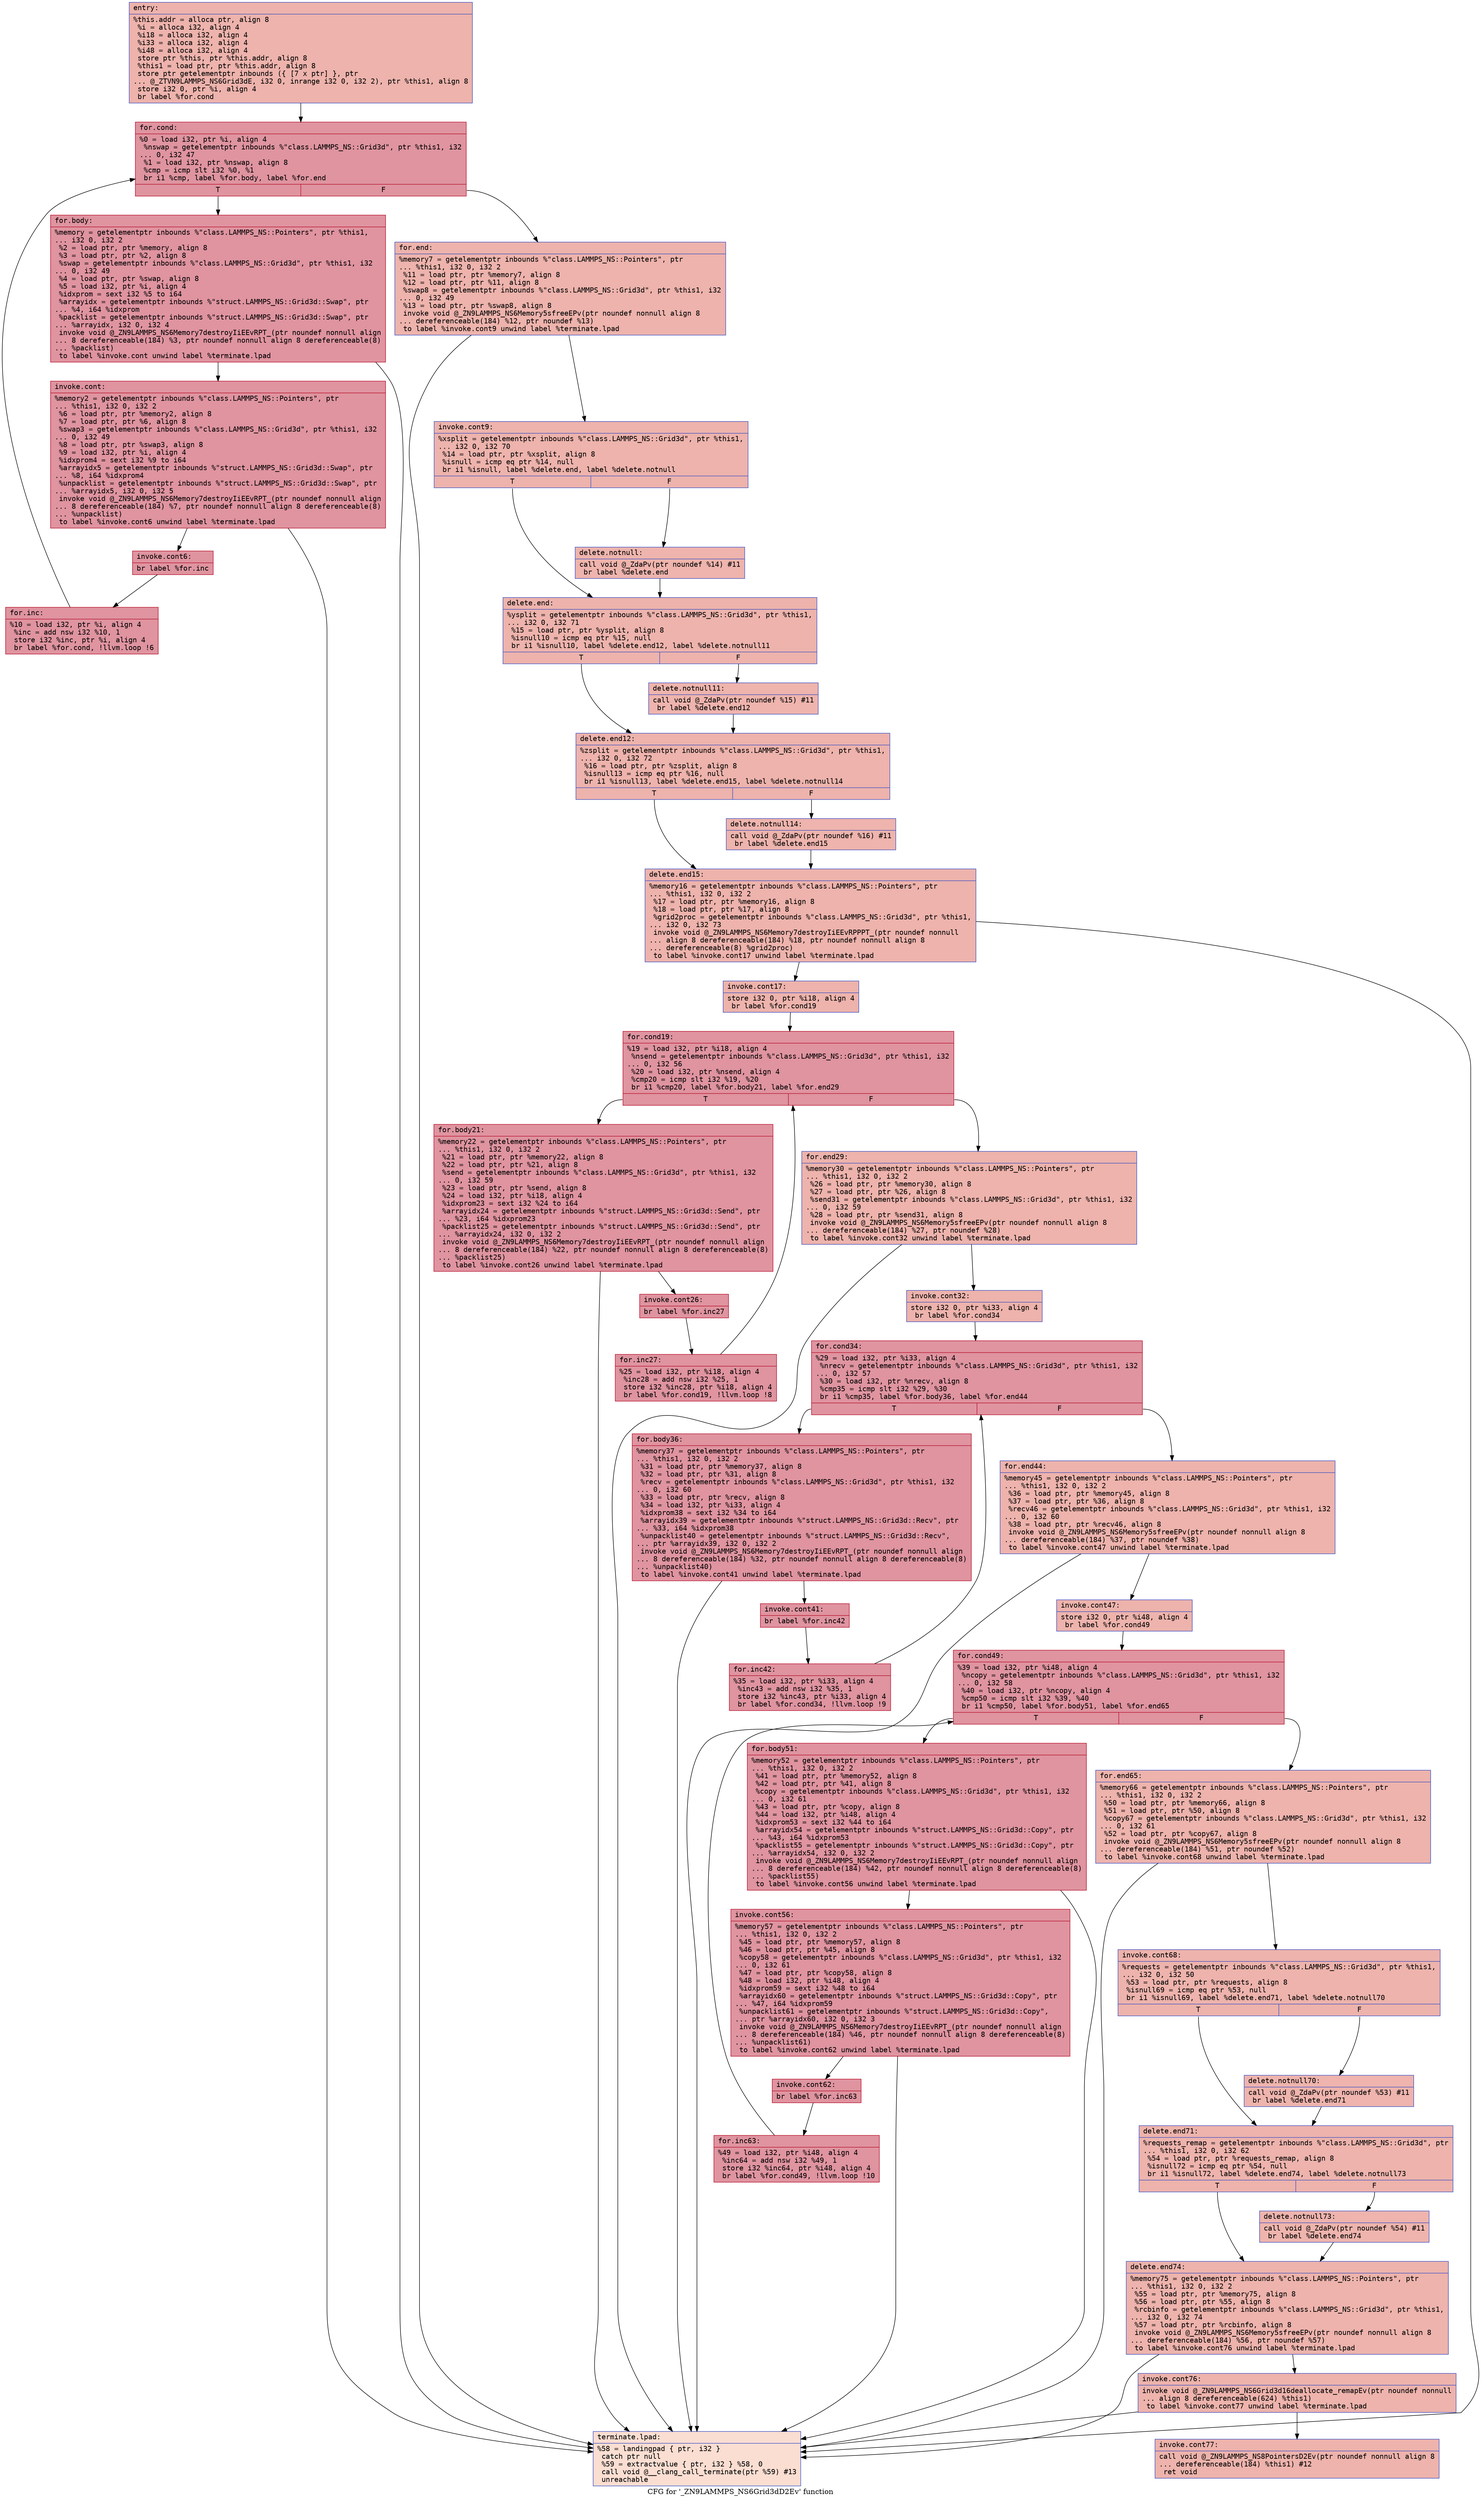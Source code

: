 digraph "CFG for '_ZN9LAMMPS_NS6Grid3dD2Ev' function" {
	label="CFG for '_ZN9LAMMPS_NS6Grid3dD2Ev' function";

	Node0x55fcd5f678d0 [shape=record,color="#3d50c3ff", style=filled, fillcolor="#d6524470" fontname="Courier",label="{entry:\l|  %this.addr = alloca ptr, align 8\l  %i = alloca i32, align 4\l  %i18 = alloca i32, align 4\l  %i33 = alloca i32, align 4\l  %i48 = alloca i32, align 4\l  store ptr %this, ptr %this.addr, align 8\l  %this1 = load ptr, ptr %this.addr, align 8\l  store ptr getelementptr inbounds (\{ [7 x ptr] \}, ptr\l... @_ZTVN9LAMMPS_NS6Grid3dE, i32 0, inrange i32 0, i32 2), ptr %this1, align 8\l  store i32 0, ptr %i, align 4\l  br label %for.cond\l}"];
	Node0x55fcd5f678d0 -> Node0x55fcd5f67e30[tooltip="entry -> for.cond\nProbability 100.00%" ];
	Node0x55fcd5f67e30 [shape=record,color="#b70d28ff", style=filled, fillcolor="#b70d2870" fontname="Courier",label="{for.cond:\l|  %0 = load i32, ptr %i, align 4\l  %nswap = getelementptr inbounds %\"class.LAMMPS_NS::Grid3d\", ptr %this1, i32\l... 0, i32 47\l  %1 = load i32, ptr %nswap, align 8\l  %cmp = icmp slt i32 %0, %1\l  br i1 %cmp, label %for.body, label %for.end\l|{<s0>T|<s1>F}}"];
	Node0x55fcd5f67e30:s0 -> Node0x55fcd5f68180[tooltip="for.cond -> for.body\nProbability 96.88%" ];
	Node0x55fcd5f67e30:s1 -> Node0x55fcd5f681d0[tooltip="for.cond -> for.end\nProbability 3.12%" ];
	Node0x55fcd5f68180 [shape=record,color="#b70d28ff", style=filled, fillcolor="#b70d2870" fontname="Courier",label="{for.body:\l|  %memory = getelementptr inbounds %\"class.LAMMPS_NS::Pointers\", ptr %this1,\l... i32 0, i32 2\l  %2 = load ptr, ptr %memory, align 8\l  %3 = load ptr, ptr %2, align 8\l  %swap = getelementptr inbounds %\"class.LAMMPS_NS::Grid3d\", ptr %this1, i32\l... 0, i32 49\l  %4 = load ptr, ptr %swap, align 8\l  %5 = load i32, ptr %i, align 4\l  %idxprom = sext i32 %5 to i64\l  %arrayidx = getelementptr inbounds %\"struct.LAMMPS_NS::Grid3d::Swap\", ptr\l... %4, i64 %idxprom\l  %packlist = getelementptr inbounds %\"struct.LAMMPS_NS::Grid3d::Swap\", ptr\l... %arrayidx, i32 0, i32 4\l  invoke void @_ZN9LAMMPS_NS6Memory7destroyIiEEvRPT_(ptr noundef nonnull align\l... 8 dereferenceable(184) %3, ptr noundef nonnull align 8 dereferenceable(8)\l... %packlist)\l          to label %invoke.cont unwind label %terminate.lpad\l}"];
	Node0x55fcd5f68180 -> Node0x55fcd5f68a00[tooltip="for.body -> invoke.cont\nProbability 100.00%" ];
	Node0x55fcd5f68180 -> Node0x55fcd5f68ae0[tooltip="for.body -> terminate.lpad\nProbability 0.00%" ];
	Node0x55fcd5f68a00 [shape=record,color="#b70d28ff", style=filled, fillcolor="#b70d2870" fontname="Courier",label="{invoke.cont:\l|  %memory2 = getelementptr inbounds %\"class.LAMMPS_NS::Pointers\", ptr\l... %this1, i32 0, i32 2\l  %6 = load ptr, ptr %memory2, align 8\l  %7 = load ptr, ptr %6, align 8\l  %swap3 = getelementptr inbounds %\"class.LAMMPS_NS::Grid3d\", ptr %this1, i32\l... 0, i32 49\l  %8 = load ptr, ptr %swap3, align 8\l  %9 = load i32, ptr %i, align 4\l  %idxprom4 = sext i32 %9 to i64\l  %arrayidx5 = getelementptr inbounds %\"struct.LAMMPS_NS::Grid3d::Swap\", ptr\l... %8, i64 %idxprom4\l  %unpacklist = getelementptr inbounds %\"struct.LAMMPS_NS::Grid3d::Swap\", ptr\l... %arrayidx5, i32 0, i32 5\l  invoke void @_ZN9LAMMPS_NS6Memory7destroyIiEEvRPT_(ptr noundef nonnull align\l... 8 dereferenceable(184) %7, ptr noundef nonnull align 8 dereferenceable(8)\l... %unpacklist)\l          to label %invoke.cont6 unwind label %terminate.lpad\l}"];
	Node0x55fcd5f68a00 -> Node0x55fcd5f68270[tooltip="invoke.cont -> invoke.cont6\nProbability 100.00%" ];
	Node0x55fcd5f68a00 -> Node0x55fcd5f68ae0[tooltip="invoke.cont -> terminate.lpad\nProbability 0.00%" ];
	Node0x55fcd5f68270 [shape=record,color="#b70d28ff", style=filled, fillcolor="#b70d2870" fontname="Courier",label="{invoke.cont6:\l|  br label %for.inc\l}"];
	Node0x55fcd5f68270 -> Node0x55fcd5f69830[tooltip="invoke.cont6 -> for.inc\nProbability 100.00%" ];
	Node0x55fcd5f69830 [shape=record,color="#b70d28ff", style=filled, fillcolor="#b70d2870" fontname="Courier",label="{for.inc:\l|  %10 = load i32, ptr %i, align 4\l  %inc = add nsw i32 %10, 1\l  store i32 %inc, ptr %i, align 4\l  br label %for.cond, !llvm.loop !6\l}"];
	Node0x55fcd5f69830 -> Node0x55fcd5f67e30[tooltip="for.inc -> for.cond\nProbability 100.00%" ];
	Node0x55fcd5f681d0 [shape=record,color="#3d50c3ff", style=filled, fillcolor="#d6524470" fontname="Courier",label="{for.end:\l|  %memory7 = getelementptr inbounds %\"class.LAMMPS_NS::Pointers\", ptr\l... %this1, i32 0, i32 2\l  %11 = load ptr, ptr %memory7, align 8\l  %12 = load ptr, ptr %11, align 8\l  %swap8 = getelementptr inbounds %\"class.LAMMPS_NS::Grid3d\", ptr %this1, i32\l... 0, i32 49\l  %13 = load ptr, ptr %swap8, align 8\l  invoke void @_ZN9LAMMPS_NS6Memory5sfreeEPv(ptr noundef nonnull align 8\l... dereferenceable(184) %12, ptr noundef %13)\l          to label %invoke.cont9 unwind label %terminate.lpad\l}"];
	Node0x55fcd5f681d0 -> Node0x55fcd5f6a990[tooltip="for.end -> invoke.cont9\nProbability 100.00%" ];
	Node0x55fcd5f681d0 -> Node0x55fcd5f68ae0[tooltip="for.end -> terminate.lpad\nProbability 0.00%" ];
	Node0x55fcd5f6a990 [shape=record,color="#3d50c3ff", style=filled, fillcolor="#d6524470" fontname="Courier",label="{invoke.cont9:\l|  %xsplit = getelementptr inbounds %\"class.LAMMPS_NS::Grid3d\", ptr %this1,\l... i32 0, i32 70\l  %14 = load ptr, ptr %xsplit, align 8\l  %isnull = icmp eq ptr %14, null\l  br i1 %isnull, label %delete.end, label %delete.notnull\l|{<s0>T|<s1>F}}"];
	Node0x55fcd5f6a990:s0 -> Node0x55fcd5f6adf0[tooltip="invoke.cont9 -> delete.end\nProbability 37.50%" ];
	Node0x55fcd5f6a990:s1 -> Node0x55fcd5f6ae40[tooltip="invoke.cont9 -> delete.notnull\nProbability 62.50%" ];
	Node0x55fcd5f6ae40 [shape=record,color="#3d50c3ff", style=filled, fillcolor="#d8564670" fontname="Courier",label="{delete.notnull:\l|  call void @_ZdaPv(ptr noundef %14) #11\l  br label %delete.end\l}"];
	Node0x55fcd5f6ae40 -> Node0x55fcd5f6adf0[tooltip="delete.notnull -> delete.end\nProbability 100.00%" ];
	Node0x55fcd5f6adf0 [shape=record,color="#3d50c3ff", style=filled, fillcolor="#d6524470" fontname="Courier",label="{delete.end:\l|  %ysplit = getelementptr inbounds %\"class.LAMMPS_NS::Grid3d\", ptr %this1,\l... i32 0, i32 71\l  %15 = load ptr, ptr %ysplit, align 8\l  %isnull10 = icmp eq ptr %15, null\l  br i1 %isnull10, label %delete.end12, label %delete.notnull11\l|{<s0>T|<s1>F}}"];
	Node0x55fcd5f6adf0:s0 -> Node0x55fcd5f6b3f0[tooltip="delete.end -> delete.end12\nProbability 37.50%" ];
	Node0x55fcd5f6adf0:s1 -> Node0x55fcd5f6b4a0[tooltip="delete.end -> delete.notnull11\nProbability 62.50%" ];
	Node0x55fcd5f6b4a0 [shape=record,color="#3d50c3ff", style=filled, fillcolor="#d8564670" fontname="Courier",label="{delete.notnull11:\l|  call void @_ZdaPv(ptr noundef %15) #11\l  br label %delete.end12\l}"];
	Node0x55fcd5f6b4a0 -> Node0x55fcd5f6b3f0[tooltip="delete.notnull11 -> delete.end12\nProbability 100.00%" ];
	Node0x55fcd5f6b3f0 [shape=record,color="#3d50c3ff", style=filled, fillcolor="#d6524470" fontname="Courier",label="{delete.end12:\l|  %zsplit = getelementptr inbounds %\"class.LAMMPS_NS::Grid3d\", ptr %this1,\l... i32 0, i32 72\l  %16 = load ptr, ptr %zsplit, align 8\l  %isnull13 = icmp eq ptr %16, null\l  br i1 %isnull13, label %delete.end15, label %delete.notnull14\l|{<s0>T|<s1>F}}"];
	Node0x55fcd5f6b3f0:s0 -> Node0x55fcd5f6b9d0[tooltip="delete.end12 -> delete.end15\nProbability 37.50%" ];
	Node0x55fcd5f6b3f0:s1 -> Node0x55fcd5f6ba50[tooltip="delete.end12 -> delete.notnull14\nProbability 62.50%" ];
	Node0x55fcd5f6ba50 [shape=record,color="#3d50c3ff", style=filled, fillcolor="#d8564670" fontname="Courier",label="{delete.notnull14:\l|  call void @_ZdaPv(ptr noundef %16) #11\l  br label %delete.end15\l}"];
	Node0x55fcd5f6ba50 -> Node0x55fcd5f6b9d0[tooltip="delete.notnull14 -> delete.end15\nProbability 100.00%" ];
	Node0x55fcd5f6b9d0 [shape=record,color="#3d50c3ff", style=filled, fillcolor="#d6524470" fontname="Courier",label="{delete.end15:\l|  %memory16 = getelementptr inbounds %\"class.LAMMPS_NS::Pointers\", ptr\l... %this1, i32 0, i32 2\l  %17 = load ptr, ptr %memory16, align 8\l  %18 = load ptr, ptr %17, align 8\l  %grid2proc = getelementptr inbounds %\"class.LAMMPS_NS::Grid3d\", ptr %this1,\l... i32 0, i32 73\l  invoke void @_ZN9LAMMPS_NS6Memory7destroyIiEEvRPPPT_(ptr noundef nonnull\l... align 8 dereferenceable(184) %18, ptr noundef nonnull align 8\l... dereferenceable(8) %grid2proc)\l          to label %invoke.cont17 unwind label %terminate.lpad\l}"];
	Node0x55fcd5f6b9d0 -> Node0x55fcd5f6c000[tooltip="delete.end15 -> invoke.cont17\nProbability 100.00%" ];
	Node0x55fcd5f6b9d0 -> Node0x55fcd5f68ae0[tooltip="delete.end15 -> terminate.lpad\nProbability 0.00%" ];
	Node0x55fcd5f6c000 [shape=record,color="#3d50c3ff", style=filled, fillcolor="#d6524470" fontname="Courier",label="{invoke.cont17:\l|  store i32 0, ptr %i18, align 4\l  br label %for.cond19\l}"];
	Node0x55fcd5f6c000 -> Node0x55fcd5f6c340[tooltip="invoke.cont17 -> for.cond19\nProbability 100.00%" ];
	Node0x55fcd5f6c340 [shape=record,color="#b70d28ff", style=filled, fillcolor="#b70d2870" fontname="Courier",label="{for.cond19:\l|  %19 = load i32, ptr %i18, align 4\l  %nsend = getelementptr inbounds %\"class.LAMMPS_NS::Grid3d\", ptr %this1, i32\l... 0, i32 56\l  %20 = load i32, ptr %nsend, align 4\l  %cmp20 = icmp slt i32 %19, %20\l  br i1 %cmp20, label %for.body21, label %for.end29\l|{<s0>T|<s1>F}}"];
	Node0x55fcd5f6c340:s0 -> Node0x55fcd5f6cc70[tooltip="for.cond19 -> for.body21\nProbability 96.88%" ];
	Node0x55fcd5f6c340:s1 -> Node0x55fcd5f6ccf0[tooltip="for.cond19 -> for.end29\nProbability 3.12%" ];
	Node0x55fcd5f6cc70 [shape=record,color="#b70d28ff", style=filled, fillcolor="#b70d2870" fontname="Courier",label="{for.body21:\l|  %memory22 = getelementptr inbounds %\"class.LAMMPS_NS::Pointers\", ptr\l... %this1, i32 0, i32 2\l  %21 = load ptr, ptr %memory22, align 8\l  %22 = load ptr, ptr %21, align 8\l  %send = getelementptr inbounds %\"class.LAMMPS_NS::Grid3d\", ptr %this1, i32\l... 0, i32 59\l  %23 = load ptr, ptr %send, align 8\l  %24 = load i32, ptr %i18, align 4\l  %idxprom23 = sext i32 %24 to i64\l  %arrayidx24 = getelementptr inbounds %\"struct.LAMMPS_NS::Grid3d::Send\", ptr\l... %23, i64 %idxprom23\l  %packlist25 = getelementptr inbounds %\"struct.LAMMPS_NS::Grid3d::Send\", ptr\l... %arrayidx24, i32 0, i32 2\l  invoke void @_ZN9LAMMPS_NS6Memory7destroyIiEEvRPT_(ptr noundef nonnull align\l... 8 dereferenceable(184) %22, ptr noundef nonnull align 8 dereferenceable(8)\l... %packlist25)\l          to label %invoke.cont26 unwind label %terminate.lpad\l}"];
	Node0x55fcd5f6cc70 -> Node0x55fcd5f6d4e0[tooltip="for.body21 -> invoke.cont26\nProbability 100.00%" ];
	Node0x55fcd5f6cc70 -> Node0x55fcd5f68ae0[tooltip="for.body21 -> terminate.lpad\nProbability 0.00%" ];
	Node0x55fcd5f6d4e0 [shape=record,color="#b70d28ff", style=filled, fillcolor="#b70d2870" fontname="Courier",label="{invoke.cont26:\l|  br label %for.inc27\l}"];
	Node0x55fcd5f6d4e0 -> Node0x55fcd5f6d720[tooltip="invoke.cont26 -> for.inc27\nProbability 100.00%" ];
	Node0x55fcd5f6d720 [shape=record,color="#b70d28ff", style=filled, fillcolor="#b70d2870" fontname="Courier",label="{for.inc27:\l|  %25 = load i32, ptr %i18, align 4\l  %inc28 = add nsw i32 %25, 1\l  store i32 %inc28, ptr %i18, align 4\l  br label %for.cond19, !llvm.loop !8\l}"];
	Node0x55fcd5f6d720 -> Node0x55fcd5f6c340[tooltip="for.inc27 -> for.cond19\nProbability 100.00%" ];
	Node0x55fcd5f6ccf0 [shape=record,color="#3d50c3ff", style=filled, fillcolor="#d6524470" fontname="Courier",label="{for.end29:\l|  %memory30 = getelementptr inbounds %\"class.LAMMPS_NS::Pointers\", ptr\l... %this1, i32 0, i32 2\l  %26 = load ptr, ptr %memory30, align 8\l  %27 = load ptr, ptr %26, align 8\l  %send31 = getelementptr inbounds %\"class.LAMMPS_NS::Grid3d\", ptr %this1, i32\l... 0, i32 59\l  %28 = load ptr, ptr %send31, align 8\l  invoke void @_ZN9LAMMPS_NS6Memory5sfreeEPv(ptr noundef nonnull align 8\l... dereferenceable(184) %27, ptr noundef %28)\l          to label %invoke.cont32 unwind label %terminate.lpad\l}"];
	Node0x55fcd5f6ccf0 -> Node0x55fcd5f57da0[tooltip="for.end29 -> invoke.cont32\nProbability 100.00%" ];
	Node0x55fcd5f6ccf0 -> Node0x55fcd5f68ae0[tooltip="for.end29 -> terminate.lpad\nProbability 0.00%" ];
	Node0x55fcd5f57da0 [shape=record,color="#3d50c3ff", style=filled, fillcolor="#d6524470" fontname="Courier",label="{invoke.cont32:\l|  store i32 0, ptr %i33, align 4\l  br label %for.cond34\l}"];
	Node0x55fcd5f57da0 -> Node0x55fcd5f58080[tooltip="invoke.cont32 -> for.cond34\nProbability 100.00%" ];
	Node0x55fcd5f58080 [shape=record,color="#b70d28ff", style=filled, fillcolor="#b70d2870" fontname="Courier",label="{for.cond34:\l|  %29 = load i32, ptr %i33, align 4\l  %nrecv = getelementptr inbounds %\"class.LAMMPS_NS::Grid3d\", ptr %this1, i32\l... 0, i32 57\l  %30 = load i32, ptr %nrecv, align 8\l  %cmp35 = icmp slt i32 %29, %30\l  br i1 %cmp35, label %for.body36, label %for.end44\l|{<s0>T|<s1>F}}"];
	Node0x55fcd5f58080:s0 -> Node0x55fcd5f58390[tooltip="for.cond34 -> for.body36\nProbability 96.88%" ];
	Node0x55fcd5f58080:s1 -> Node0x55fcd5f583e0[tooltip="for.cond34 -> for.end44\nProbability 3.12%" ];
	Node0x55fcd5f58390 [shape=record,color="#b70d28ff", style=filled, fillcolor="#b70d2870" fontname="Courier",label="{for.body36:\l|  %memory37 = getelementptr inbounds %\"class.LAMMPS_NS::Pointers\", ptr\l... %this1, i32 0, i32 2\l  %31 = load ptr, ptr %memory37, align 8\l  %32 = load ptr, ptr %31, align 8\l  %recv = getelementptr inbounds %\"class.LAMMPS_NS::Grid3d\", ptr %this1, i32\l... 0, i32 60\l  %33 = load ptr, ptr %recv, align 8\l  %34 = load i32, ptr %i33, align 4\l  %idxprom38 = sext i32 %34 to i64\l  %arrayidx39 = getelementptr inbounds %\"struct.LAMMPS_NS::Grid3d::Recv\", ptr\l... %33, i64 %idxprom38\l  %unpacklist40 = getelementptr inbounds %\"struct.LAMMPS_NS::Grid3d::Recv\",\l... ptr %arrayidx39, i32 0, i32 2\l  invoke void @_ZN9LAMMPS_NS6Memory7destroyIiEEvRPT_(ptr noundef nonnull align\l... 8 dereferenceable(184) %32, ptr noundef nonnull align 8 dereferenceable(8)\l... %unpacklist40)\l          to label %invoke.cont41 unwind label %terminate.lpad\l}"];
	Node0x55fcd5f58390 -> Node0x55fcd5f58b70[tooltip="for.body36 -> invoke.cont41\nProbability 100.00%" ];
	Node0x55fcd5f58390 -> Node0x55fcd5f68ae0[tooltip="for.body36 -> terminate.lpad\nProbability 0.00%" ];
	Node0x55fcd5f58b70 [shape=record,color="#b70d28ff", style=filled, fillcolor="#b70d2870" fontname="Courier",label="{invoke.cont41:\l|  br label %for.inc42\l}"];
	Node0x55fcd5f58b70 -> Node0x55fcd5f58db0[tooltip="invoke.cont41 -> for.inc42\nProbability 100.00%" ];
	Node0x55fcd5f58db0 [shape=record,color="#b70d28ff", style=filled, fillcolor="#b70d2870" fontname="Courier",label="{for.inc42:\l|  %35 = load i32, ptr %i33, align 4\l  %inc43 = add nsw i32 %35, 1\l  store i32 %inc43, ptr %i33, align 4\l  br label %for.cond34, !llvm.loop !9\l}"];
	Node0x55fcd5f58db0 -> Node0x55fcd5f58080[tooltip="for.inc42 -> for.cond34\nProbability 100.00%" ];
	Node0x55fcd5f583e0 [shape=record,color="#3d50c3ff", style=filled, fillcolor="#d6524470" fontname="Courier",label="{for.end44:\l|  %memory45 = getelementptr inbounds %\"class.LAMMPS_NS::Pointers\", ptr\l... %this1, i32 0, i32 2\l  %36 = load ptr, ptr %memory45, align 8\l  %37 = load ptr, ptr %36, align 8\l  %recv46 = getelementptr inbounds %\"class.LAMMPS_NS::Grid3d\", ptr %this1, i32\l... 0, i32 60\l  %38 = load ptr, ptr %recv46, align 8\l  invoke void @_ZN9LAMMPS_NS6Memory5sfreeEPv(ptr noundef nonnull align 8\l... dereferenceable(184) %37, ptr noundef %38)\l          to label %invoke.cont47 unwind label %terminate.lpad\l}"];
	Node0x55fcd5f583e0 -> Node0x55fcd5f59510[tooltip="for.end44 -> invoke.cont47\nProbability 100.00%" ];
	Node0x55fcd5f583e0 -> Node0x55fcd5f68ae0[tooltip="for.end44 -> terminate.lpad\nProbability 0.00%" ];
	Node0x55fcd5f59510 [shape=record,color="#3d50c3ff", style=filled, fillcolor="#d6524470" fontname="Courier",label="{invoke.cont47:\l|  store i32 0, ptr %i48, align 4\l  br label %for.cond49\l}"];
	Node0x55fcd5f59510 -> Node0x55fcd5f597f0[tooltip="invoke.cont47 -> for.cond49\nProbability 100.00%" ];
	Node0x55fcd5f597f0 [shape=record,color="#b70d28ff", style=filled, fillcolor="#b70d2870" fontname="Courier",label="{for.cond49:\l|  %39 = load i32, ptr %i48, align 4\l  %ncopy = getelementptr inbounds %\"class.LAMMPS_NS::Grid3d\", ptr %this1, i32\l... 0, i32 58\l  %40 = load i32, ptr %ncopy, align 4\l  %cmp50 = icmp slt i32 %39, %40\l  br i1 %cmp50, label %for.body51, label %for.end65\l|{<s0>T|<s1>F}}"];
	Node0x55fcd5f597f0:s0 -> Node0x55fcd5f71c20[tooltip="for.cond49 -> for.body51\nProbability 96.88%" ];
	Node0x55fcd5f597f0:s1 -> Node0x55fcd5f71c70[tooltip="for.cond49 -> for.end65\nProbability 3.12%" ];
	Node0x55fcd5f71c20 [shape=record,color="#b70d28ff", style=filled, fillcolor="#b70d2870" fontname="Courier",label="{for.body51:\l|  %memory52 = getelementptr inbounds %\"class.LAMMPS_NS::Pointers\", ptr\l... %this1, i32 0, i32 2\l  %41 = load ptr, ptr %memory52, align 8\l  %42 = load ptr, ptr %41, align 8\l  %copy = getelementptr inbounds %\"class.LAMMPS_NS::Grid3d\", ptr %this1, i32\l... 0, i32 61\l  %43 = load ptr, ptr %copy, align 8\l  %44 = load i32, ptr %i48, align 4\l  %idxprom53 = sext i32 %44 to i64\l  %arrayidx54 = getelementptr inbounds %\"struct.LAMMPS_NS::Grid3d::Copy\", ptr\l... %43, i64 %idxprom53\l  %packlist55 = getelementptr inbounds %\"struct.LAMMPS_NS::Grid3d::Copy\", ptr\l... %arrayidx54, i32 0, i32 2\l  invoke void @_ZN9LAMMPS_NS6Memory7destroyIiEEvRPT_(ptr noundef nonnull align\l... 8 dereferenceable(184) %42, ptr noundef nonnull align 8 dereferenceable(8)\l... %packlist55)\l          to label %invoke.cont56 unwind label %terminate.lpad\l}"];
	Node0x55fcd5f71c20 -> Node0x55fcd5f723d0[tooltip="for.body51 -> invoke.cont56\nProbability 100.00%" ];
	Node0x55fcd5f71c20 -> Node0x55fcd5f68ae0[tooltip="for.body51 -> terminate.lpad\nProbability 0.00%" ];
	Node0x55fcd5f723d0 [shape=record,color="#b70d28ff", style=filled, fillcolor="#b70d2870" fontname="Courier",label="{invoke.cont56:\l|  %memory57 = getelementptr inbounds %\"class.LAMMPS_NS::Pointers\", ptr\l... %this1, i32 0, i32 2\l  %45 = load ptr, ptr %memory57, align 8\l  %46 = load ptr, ptr %45, align 8\l  %copy58 = getelementptr inbounds %\"class.LAMMPS_NS::Grid3d\", ptr %this1, i32\l... 0, i32 61\l  %47 = load ptr, ptr %copy58, align 8\l  %48 = load i32, ptr %i48, align 4\l  %idxprom59 = sext i32 %48 to i64\l  %arrayidx60 = getelementptr inbounds %\"struct.LAMMPS_NS::Grid3d::Copy\", ptr\l... %47, i64 %idxprom59\l  %unpacklist61 = getelementptr inbounds %\"struct.LAMMPS_NS::Grid3d::Copy\",\l... ptr %arrayidx60, i32 0, i32 3\l  invoke void @_ZN9LAMMPS_NS6Memory7destroyIiEEvRPT_(ptr noundef nonnull align\l... 8 dereferenceable(184) %46, ptr noundef nonnull align 8 dereferenceable(8)\l... %unpacklist61)\l          to label %invoke.cont62 unwind label %terminate.lpad\l}"];
	Node0x55fcd5f723d0 -> Node0x55fcd5f73400[tooltip="invoke.cont56 -> invoke.cont62\nProbability 100.00%" ];
	Node0x55fcd5f723d0 -> Node0x55fcd5f68ae0[tooltip="invoke.cont56 -> terminate.lpad\nProbability 0.00%" ];
	Node0x55fcd5f73400 [shape=record,color="#b70d28ff", style=filled, fillcolor="#b70d2870" fontname="Courier",label="{invoke.cont62:\l|  br label %for.inc63\l}"];
	Node0x55fcd5f73400 -> Node0x55fcd5f73620[tooltip="invoke.cont62 -> for.inc63\nProbability 100.00%" ];
	Node0x55fcd5f73620 [shape=record,color="#b70d28ff", style=filled, fillcolor="#b70d2870" fontname="Courier",label="{for.inc63:\l|  %49 = load i32, ptr %i48, align 4\l  %inc64 = add nsw i32 %49, 1\l  store i32 %inc64, ptr %i48, align 4\l  br label %for.cond49, !llvm.loop !10\l}"];
	Node0x55fcd5f73620 -> Node0x55fcd5f597f0[tooltip="for.inc63 -> for.cond49\nProbability 100.00%" ];
	Node0x55fcd5f71c70 [shape=record,color="#3d50c3ff", style=filled, fillcolor="#d6524470" fontname="Courier",label="{for.end65:\l|  %memory66 = getelementptr inbounds %\"class.LAMMPS_NS::Pointers\", ptr\l... %this1, i32 0, i32 2\l  %50 = load ptr, ptr %memory66, align 8\l  %51 = load ptr, ptr %50, align 8\l  %copy67 = getelementptr inbounds %\"class.LAMMPS_NS::Grid3d\", ptr %this1, i32\l... 0, i32 61\l  %52 = load ptr, ptr %copy67, align 8\l  invoke void @_ZN9LAMMPS_NS6Memory5sfreeEPv(ptr noundef nonnull align 8\l... dereferenceable(184) %51, ptr noundef %52)\l          to label %invoke.cont68 unwind label %terminate.lpad\l}"];
	Node0x55fcd5f71c70 -> Node0x55fcd5f6cbe0[tooltip="for.end65 -> invoke.cont68\nProbability 100.00%" ];
	Node0x55fcd5f71c70 -> Node0x55fcd5f68ae0[tooltip="for.end65 -> terminate.lpad\nProbability 0.00%" ];
	Node0x55fcd5f6cbe0 [shape=record,color="#3d50c3ff", style=filled, fillcolor="#d6524470" fontname="Courier",label="{invoke.cont68:\l|  %requests = getelementptr inbounds %\"class.LAMMPS_NS::Grid3d\", ptr %this1,\l... i32 0, i32 50\l  %53 = load ptr, ptr %requests, align 8\l  %isnull69 = icmp eq ptr %53, null\l  br i1 %isnull69, label %delete.end71, label %delete.notnull70\l|{<s0>T|<s1>F}}"];
	Node0x55fcd5f6cbe0:s0 -> Node0x55fcd5f747a0[tooltip="invoke.cont68 -> delete.end71\nProbability 37.50%" ];
	Node0x55fcd5f6cbe0:s1 -> Node0x55fcd5f74850[tooltip="invoke.cont68 -> delete.notnull70\nProbability 62.50%" ];
	Node0x55fcd5f74850 [shape=record,color="#3d50c3ff", style=filled, fillcolor="#d8564670" fontname="Courier",label="{delete.notnull70:\l|  call void @_ZdaPv(ptr noundef %53) #11\l  br label %delete.end71\l}"];
	Node0x55fcd5f74850 -> Node0x55fcd5f747a0[tooltip="delete.notnull70 -> delete.end71\nProbability 100.00%" ];
	Node0x55fcd5f747a0 [shape=record,color="#3d50c3ff", style=filled, fillcolor="#d6524470" fontname="Courier",label="{delete.end71:\l|  %requests_remap = getelementptr inbounds %\"class.LAMMPS_NS::Grid3d\", ptr\l... %this1, i32 0, i32 62\l  %54 = load ptr, ptr %requests_remap, align 8\l  %isnull72 = icmp eq ptr %54, null\l  br i1 %isnull72, label %delete.end74, label %delete.notnull73\l|{<s0>T|<s1>F}}"];
	Node0x55fcd5f747a0:s0 -> Node0x55fcd5f74ce0[tooltip="delete.end71 -> delete.end74\nProbability 37.50%" ];
	Node0x55fcd5f747a0:s1 -> Node0x55fcd5f74d90[tooltip="delete.end71 -> delete.notnull73\nProbability 62.50%" ];
	Node0x55fcd5f74d90 [shape=record,color="#3d50c3ff", style=filled, fillcolor="#d8564670" fontname="Courier",label="{delete.notnull73:\l|  call void @_ZdaPv(ptr noundef %54) #11\l  br label %delete.end74\l}"];
	Node0x55fcd5f74d90 -> Node0x55fcd5f74ce0[tooltip="delete.notnull73 -> delete.end74\nProbability 100.00%" ];
	Node0x55fcd5f74ce0 [shape=record,color="#3d50c3ff", style=filled, fillcolor="#d6524470" fontname="Courier",label="{delete.end74:\l|  %memory75 = getelementptr inbounds %\"class.LAMMPS_NS::Pointers\", ptr\l... %this1, i32 0, i32 2\l  %55 = load ptr, ptr %memory75, align 8\l  %56 = load ptr, ptr %55, align 8\l  %rcbinfo = getelementptr inbounds %\"class.LAMMPS_NS::Grid3d\", ptr %this1,\l... i32 0, i32 74\l  %57 = load ptr, ptr %rcbinfo, align 8\l  invoke void @_ZN9LAMMPS_NS6Memory5sfreeEPv(ptr noundef nonnull align 8\l... dereferenceable(184) %56, ptr noundef %57)\l          to label %invoke.cont76 unwind label %terminate.lpad\l}"];
	Node0x55fcd5f74ce0 -> Node0x55fcd5f75370[tooltip="delete.end74 -> invoke.cont76\nProbability 100.00%" ];
	Node0x55fcd5f74ce0 -> Node0x55fcd5f68ae0[tooltip="delete.end74 -> terminate.lpad\nProbability 0.00%" ];
	Node0x55fcd5f75370 [shape=record,color="#3d50c3ff", style=filled, fillcolor="#d6524470" fontname="Courier",label="{invoke.cont76:\l|  invoke void @_ZN9LAMMPS_NS6Grid3d16deallocate_remapEv(ptr noundef nonnull\l... align 8 dereferenceable(624) %this1)\l          to label %invoke.cont77 unwind label %terminate.lpad\l}"];
	Node0x55fcd5f75370 -> Node0x55fcd5f755f0[tooltip="invoke.cont76 -> invoke.cont77\nProbability 100.00%" ];
	Node0x55fcd5f75370 -> Node0x55fcd5f68ae0[tooltip="invoke.cont76 -> terminate.lpad\nProbability 0.00%" ];
	Node0x55fcd5f755f0 [shape=record,color="#3d50c3ff", style=filled, fillcolor="#d6524470" fontname="Courier",label="{invoke.cont77:\l|  call void @_ZN9LAMMPS_NS8PointersD2Ev(ptr noundef nonnull align 8\l... dereferenceable(184) %this1) #12\l  ret void\l}"];
	Node0x55fcd5f68ae0 [shape=record,color="#3d50c3ff", style=filled, fillcolor="#f7b59970" fontname="Courier",label="{terminate.lpad:\l|  %58 = landingpad \{ ptr, i32 \}\l          catch ptr null\l  %59 = extractvalue \{ ptr, i32 \} %58, 0\l  call void @__clang_call_terminate(ptr %59) #13\l  unreachable\l}"];
}
